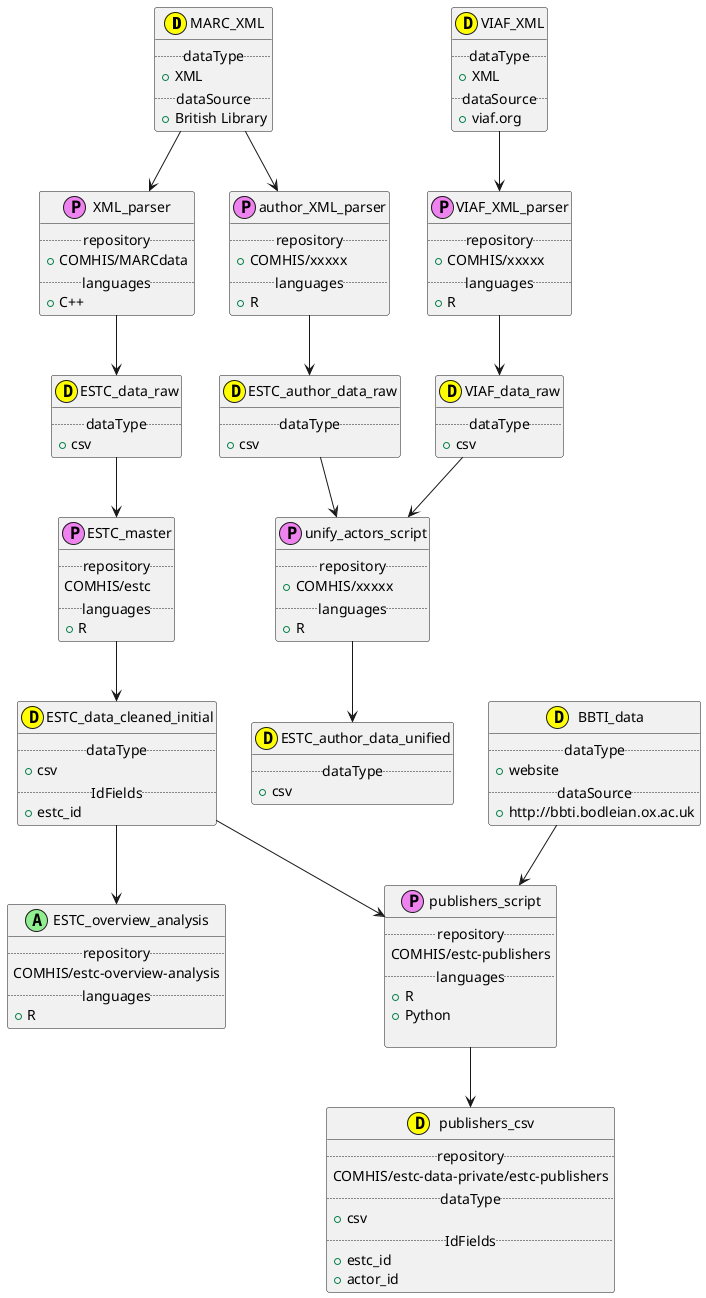 
Conversation opened. 1 unread message.

Skip to content
Using Gmail with screen readers
 
 
More 
2 of 1,362
 
(no subject)
Inbox
    x
Mark Hill <mark.john.hill@gmail.com>
    
15:49 (1 minute ago)
    
to me
@startuml
' the image is built with https://github.com/jvantuyl/sublime_diagram_plugin
' sublimeText -plugin
' below code is PlantUML -standard (http://plantuml.com/)
' alt-m to build

class MARC_XML << (D,yellow) >> {
    .. dataType ..
    + XML
    .. dataSource ..
    + British Library
}
class ESTC_data_raw << (D,yellow) >> {
    .. dataType ..
    + csv
}
class ESTC_data_cleaned_initial << (D,yellow) >> {
    .. dataType ..
    + csv
    .. IdFields ..
    + estc_id
}
class publishers_csv << (D,yellow) >> {
    .. repository ..
    COMHIS/estc-data-private/estc-publishers
    .. dataType ..
    + csv
    .. IdFields ..
    + estc_id
    + actor_id
}
class BBTI_data << (D,yellow) >> {
    .. dataType ..
    + website
    .. dataSource ..
    + http://bbti.bodleian.ox.ac.uk
}


class XML_parser << (P,violet) >> {
    .. repository ..
    + COMHIS/MARCdata
    .. languages ..
    + C++
}
class ESTC_master << (P,violet) >> {
    .. repository ..
    COMHIS/estc
    .. languages ..
    + R
}
class publishers_script << (P,violet) >> {
    .. repository ..
    COMHIS/estc-publishers
    .. languages ..
    + R
    + Python

}
class ESTC_overview_analysis << (A,lightgreen) >> {
    .. repository ..
    COMHIS/estc-overview-analysis
    .. languages ..
    + R
}

' Mark's boxes

class VIAF_XML << (D,yellow) >> {
    .. dataType ..
    + XML
    .. dataSource ..
    + viaf.org
}

class VIAF_XML_parser << (P,violet) >> {
    .. repository ..
    + COMHIS/xxxxx
    .. languages ..
    + R
}

class VIAF_data_raw << (D,yellow) >> {
    .. dataType ..
    + csv
}

class author_XML_parser << (P,violet) >> {
    .. repository ..
    + COMHIS/xxxxx
    .. languages ..
    + R
}

class ESTC_author_data_raw << (D,yellow) >> {
    .. dataType ..
    + csv
}

class unify_actors_script << (P,violet) >> {
    .. repository ..
    + COMHIS/xxxxx
    .. languages ..
    + R
}

class ESTC_author_data_unified << (D,yellow) >> {
    .. dataType ..
    + csv
}

'Mark's flow
VIAF_XML --> VIAF_XML_parser
VIAF_XML_parser --> VIAF_data_raw
MARC_XML --> author_XML_parser
author_XML_parser --> ESTC_author_data_raw
ESTC_author_data_raw --> unify_actors_script
VIAF_data_raw --> unify_actors_script
unify_actors_script --> ESTC_author_data_unified


MARC_XML --> XML_parser
XML_parser --> ESTC_data_raw

ESTC_data_raw --> ESTC_master
ESTC_master --> ESTC_data_cleaned_initial
ESTC_data_cleaned_initial --> publishers_script

BBTI_data --> publishers_script
publishers_script --> publishers_csv

ESTC_data_cleaned_initial --> ESTC_overview_analysis


hide empty members
' hide circle
@enduml
    
Click here to Reply or Forward
11 GB (73%) of 15 GB used
Manage
Terms - Privacy
Last account activity: 0 minutes ago
Currently being used in 1 other location  Details
    
    
Displaying OPT-OUT.pdf. Page 1 of 1
